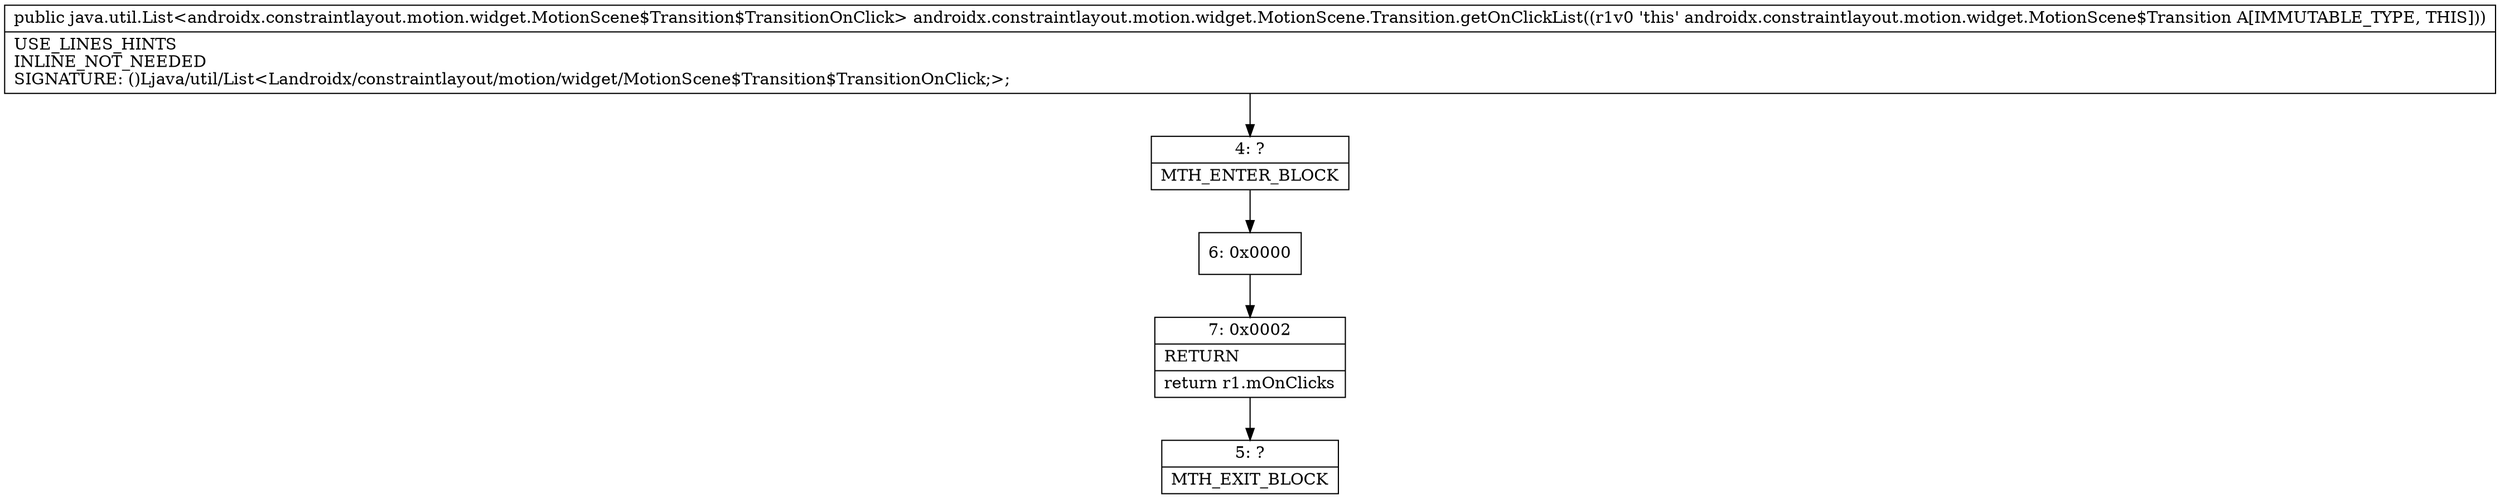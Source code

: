 digraph "CFG forandroidx.constraintlayout.motion.widget.MotionScene.Transition.getOnClickList()Ljava\/util\/List;" {
Node_4 [shape=record,label="{4\:\ ?|MTH_ENTER_BLOCK\l}"];
Node_6 [shape=record,label="{6\:\ 0x0000}"];
Node_7 [shape=record,label="{7\:\ 0x0002|RETURN\l|return r1.mOnClicks\l}"];
Node_5 [shape=record,label="{5\:\ ?|MTH_EXIT_BLOCK\l}"];
MethodNode[shape=record,label="{public java.util.List\<androidx.constraintlayout.motion.widget.MotionScene$Transition$TransitionOnClick\> androidx.constraintlayout.motion.widget.MotionScene.Transition.getOnClickList((r1v0 'this' androidx.constraintlayout.motion.widget.MotionScene$Transition A[IMMUTABLE_TYPE, THIS]))  | USE_LINES_HINTS\lINLINE_NOT_NEEDED\lSIGNATURE: ()Ljava\/util\/List\<Landroidx\/constraintlayout\/motion\/widget\/MotionScene$Transition$TransitionOnClick;\>;\l}"];
MethodNode -> Node_4;Node_4 -> Node_6;
Node_6 -> Node_7;
Node_7 -> Node_5;
}


